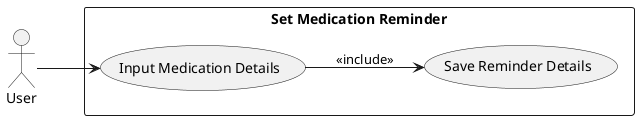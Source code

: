@startuml
left to right direction
actor "User" as U
rectangle "Set Medication Reminder" as Rem {
  usecase "Input Medication Details" as UC1
  usecase "Save Reminder Details" as UC2
}
U --> UC1
UC1 --> UC2 : <<include>>
@enduml
